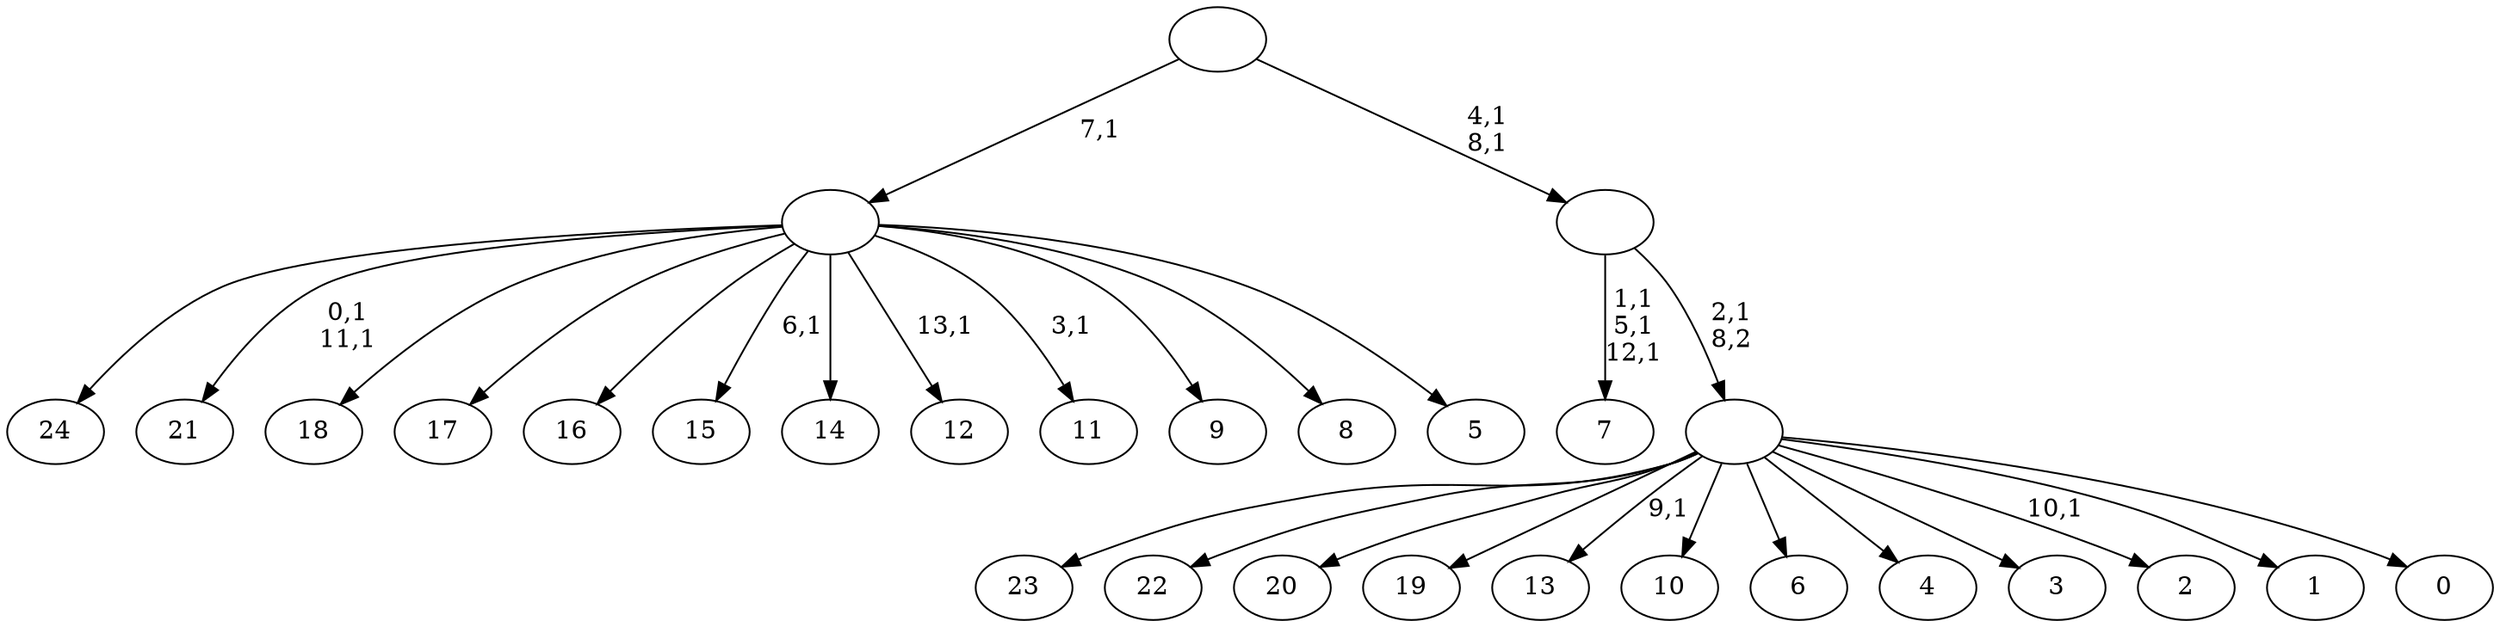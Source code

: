 digraph T {
	39 [label="24"]
	38 [label="23"]
	37 [label="22"]
	36 [label="21"]
	33 [label="20"]
	32 [label="19"]
	31 [label="18"]
	30 [label="17"]
	29 [label="16"]
	28 [label="15"]
	26 [label="14"]
	25 [label="13"]
	23 [label="12"]
	21 [label="11"]
	19 [label="10"]
	18 [label="9"]
	17 [label="8"]
	16 [label="7"]
	12 [label="6"]
	11 [label="5"]
	10 [label=""]
	9 [label="4"]
	8 [label="3"]
	7 [label="2"]
	5 [label="1"]
	4 [label="0"]
	3 [label=""]
	2 [label=""]
	0 [label=""]
	10 -> 21 [label="3,1"]
	10 -> 23 [label="13,1"]
	10 -> 28 [label="6,1"]
	10 -> 36 [label="0,1\n11,1"]
	10 -> 39 [label=""]
	10 -> 31 [label=""]
	10 -> 30 [label=""]
	10 -> 29 [label=""]
	10 -> 26 [label=""]
	10 -> 18 [label=""]
	10 -> 17 [label=""]
	10 -> 11 [label=""]
	3 -> 7 [label="10,1"]
	3 -> 25 [label="9,1"]
	3 -> 38 [label=""]
	3 -> 37 [label=""]
	3 -> 33 [label=""]
	3 -> 32 [label=""]
	3 -> 19 [label=""]
	3 -> 12 [label=""]
	3 -> 9 [label=""]
	3 -> 8 [label=""]
	3 -> 5 [label=""]
	3 -> 4 [label=""]
	2 -> 16 [label="1,1\n5,1\n12,1"]
	2 -> 3 [label="2,1\n8,2"]
	0 -> 2 [label="4,1\n8,1"]
	0 -> 10 [label="7,1"]
}

